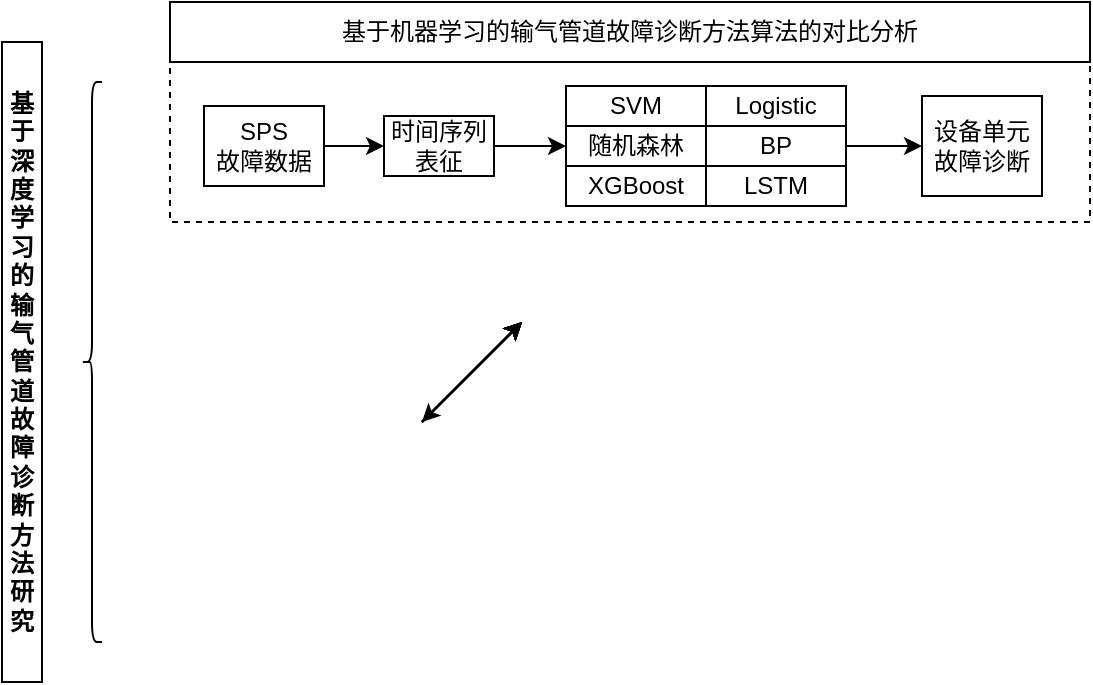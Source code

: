 <mxfile version="22.1.0" type="github">
  <diagram name="第 1 页" id="XyX36WrTh7v85zcgEN8Q">
    <mxGraphModel dx="1000" dy="1751" grid="1" gridSize="10" guides="1" tooltips="1" connect="1" arrows="1" fold="1" page="1" pageScale="1" pageWidth="827" pageHeight="1169" math="0" shadow="0">
      <root>
        <mxCell id="0" />
        <mxCell id="1" parent="0" />
        <mxCell id="guMu553MtNjj-Jn2hArz-1" value="&lt;p align=&quot;center&quot; class=&quot;MsoNormal&quot;&gt;&lt;b&gt;基于深度学习的输气管道故障诊断方法研&lt;/b&gt;&lt;b style=&quot;background-color: initial;&quot;&gt;究&lt;/b&gt;&lt;/p&gt;" style="rounded=0;whiteSpace=wrap;html=1;" vertex="1" parent="1">
          <mxGeometry x="130" y="-1020" width="20" height="320" as="geometry" />
        </mxCell>
        <mxCell id="guMu553MtNjj-Jn2hArz-2" value="" style="shape=curlyBracket;whiteSpace=wrap;html=1;rounded=1;labelPosition=left;verticalLabelPosition=middle;align=right;verticalAlign=middle;" vertex="1" parent="1">
          <mxGeometry x="170" y="-1000" width="10" height="280" as="geometry" />
        </mxCell>
        <mxCell id="guMu553MtNjj-Jn2hArz-25" value="" style="group" vertex="1" connectable="0" parent="1">
          <mxGeometry x="214" y="-1040" width="460" height="130" as="geometry" />
        </mxCell>
        <mxCell id="guMu553MtNjj-Jn2hArz-4" value="" style="rounded=0;whiteSpace=wrap;html=1;dashed=1;" vertex="1" parent="guMu553MtNjj-Jn2hArz-25">
          <mxGeometry y="30" width="460" height="80" as="geometry" />
        </mxCell>
        <mxCell id="guMu553MtNjj-Jn2hArz-3" value="基于机器学习的输气管道故障诊断方法算法的对比分析" style="rounded=0;whiteSpace=wrap;html=1;" vertex="1" parent="guMu553MtNjj-Jn2hArz-25">
          <mxGeometry width="460" height="30" as="geometry" />
        </mxCell>
        <mxCell id="guMu553MtNjj-Jn2hArz-36" style="edgeStyle=orthogonalEdgeStyle;rounded=0;orthogonalLoop=1;jettySize=auto;html=1;entryX=0;entryY=0.5;entryDx=0;entryDy=0;" edge="1" parent="guMu553MtNjj-Jn2hArz-25" source="guMu553MtNjj-Jn2hArz-5" target="guMu553MtNjj-Jn2hArz-6">
          <mxGeometry relative="1" as="geometry" />
        </mxCell>
        <mxCell id="guMu553MtNjj-Jn2hArz-5" value="SPS&lt;br&gt;故障数据" style="rounded=0;whiteSpace=wrap;html=1;" vertex="1" parent="guMu553MtNjj-Jn2hArz-25">
          <mxGeometry x="17" y="52" width="60" height="40" as="geometry" />
        </mxCell>
        <mxCell id="guMu553MtNjj-Jn2hArz-6" value="时间序列表征" style="rounded=0;whiteSpace=wrap;html=1;" vertex="1" parent="guMu553MtNjj-Jn2hArz-25">
          <mxGeometry x="107" y="57" width="55" height="30" as="geometry" />
        </mxCell>
        <mxCell id="guMu553MtNjj-Jn2hArz-8" value="" style="shape=table;startSize=0;container=1;collapsible=0;childLayout=tableLayout;fontSize=13;" vertex="1" parent="guMu553MtNjj-Jn2hArz-25">
          <mxGeometry x="198" y="42" width="140" height="60" as="geometry" />
        </mxCell>
        <mxCell id="guMu553MtNjj-Jn2hArz-9" value="" style="shape=tableRow;horizontal=0;startSize=0;swimlaneHead=0;swimlaneBody=0;strokeColor=inherit;top=0;left=0;bottom=0;right=0;collapsible=0;dropTarget=0;fillColor=none;points=[[0,0.5],[1,0.5]];portConstraint=eastwest;fontSize=16;" vertex="1" parent="guMu553MtNjj-Jn2hArz-8">
          <mxGeometry width="140" height="20" as="geometry" />
        </mxCell>
        <mxCell id="guMu553MtNjj-Jn2hArz-10" value="&lt;div style=&quot;font-size: 12px;&quot;&gt;SVM&lt;/div&gt;" style="shape=partialRectangle;html=1;whiteSpace=wrap;connectable=0;strokeColor=inherit;overflow=hidden;fillColor=none;top=0;left=0;bottom=0;right=0;pointerEvents=1;fontSize=12;" vertex="1" parent="guMu553MtNjj-Jn2hArz-9">
          <mxGeometry width="70" height="20" as="geometry">
            <mxRectangle width="70" height="20" as="alternateBounds" />
          </mxGeometry>
        </mxCell>
        <mxCell id="guMu553MtNjj-Jn2hArz-11" value="Logistic" style="shape=partialRectangle;html=1;whiteSpace=wrap;connectable=0;strokeColor=inherit;overflow=hidden;fillColor=none;top=0;left=0;bottom=0;right=0;pointerEvents=1;fontSize=12;" vertex="1" parent="guMu553MtNjj-Jn2hArz-9">
          <mxGeometry x="70" width="70" height="20" as="geometry">
            <mxRectangle width="70" height="20" as="alternateBounds" />
          </mxGeometry>
        </mxCell>
        <mxCell id="guMu553MtNjj-Jn2hArz-13" value="" style="shape=tableRow;horizontal=0;startSize=0;swimlaneHead=0;swimlaneBody=0;strokeColor=inherit;top=0;left=0;bottom=0;right=0;collapsible=0;dropTarget=0;fillColor=none;points=[[0,0.5],[1,0.5]];portConstraint=eastwest;fontSize=16;" vertex="1" parent="guMu553MtNjj-Jn2hArz-8">
          <mxGeometry y="20" width="140" height="20" as="geometry" />
        </mxCell>
        <mxCell id="guMu553MtNjj-Jn2hArz-14" value="随机森林" style="shape=partialRectangle;html=1;whiteSpace=wrap;connectable=0;strokeColor=inherit;overflow=hidden;fillColor=none;top=0;left=0;bottom=0;right=0;pointerEvents=1;fontSize=12;" vertex="1" parent="guMu553MtNjj-Jn2hArz-13">
          <mxGeometry width="70" height="20" as="geometry">
            <mxRectangle width="70" height="20" as="alternateBounds" />
          </mxGeometry>
        </mxCell>
        <mxCell id="guMu553MtNjj-Jn2hArz-15" value="BP" style="shape=partialRectangle;html=1;whiteSpace=wrap;connectable=0;strokeColor=inherit;overflow=hidden;fillColor=none;top=0;left=0;bottom=0;right=0;pointerEvents=1;fontSize=12;" vertex="1" parent="guMu553MtNjj-Jn2hArz-13">
          <mxGeometry x="70" width="70" height="20" as="geometry">
            <mxRectangle width="70" height="20" as="alternateBounds" />
          </mxGeometry>
        </mxCell>
        <mxCell id="guMu553MtNjj-Jn2hArz-17" value="" style="shape=tableRow;horizontal=0;startSize=0;swimlaneHead=0;swimlaneBody=0;strokeColor=inherit;top=0;left=0;bottom=0;right=0;collapsible=0;dropTarget=0;fillColor=none;points=[[0,0.5],[1,0.5]];portConstraint=eastwest;fontSize=16;" vertex="1" parent="guMu553MtNjj-Jn2hArz-8">
          <mxGeometry y="40" width="140" height="20" as="geometry" />
        </mxCell>
        <mxCell id="guMu553MtNjj-Jn2hArz-18" value="XGBoost" style="shape=partialRectangle;html=1;whiteSpace=wrap;connectable=0;strokeColor=inherit;overflow=hidden;fillColor=none;top=0;left=0;bottom=0;right=0;pointerEvents=1;fontSize=12;" vertex="1" parent="guMu553MtNjj-Jn2hArz-17">
          <mxGeometry width="70" height="20" as="geometry">
            <mxRectangle width="70" height="20" as="alternateBounds" />
          </mxGeometry>
        </mxCell>
        <mxCell id="guMu553MtNjj-Jn2hArz-19" value="LSTM" style="shape=partialRectangle;html=1;whiteSpace=wrap;connectable=0;strokeColor=inherit;overflow=hidden;fillColor=none;top=0;left=0;bottom=0;right=0;pointerEvents=1;fontSize=12;" vertex="1" parent="guMu553MtNjj-Jn2hArz-17">
          <mxGeometry x="70" width="70" height="20" as="geometry">
            <mxRectangle width="70" height="20" as="alternateBounds" />
          </mxGeometry>
        </mxCell>
        <mxCell id="guMu553MtNjj-Jn2hArz-39" value="" style="endArrow=classic;html=1;rounded=0;exitX=1;exitY=0.5;exitDx=0;exitDy=0;entryX=0;entryY=0.5;entryDx=0;entryDy=0;" edge="1" parent="guMu553MtNjj-Jn2hArz-25" source="guMu553MtNjj-Jn2hArz-6" target="guMu553MtNjj-Jn2hArz-13">
          <mxGeometry width="50" height="50" relative="1" as="geometry">
            <mxPoint x="216" y="220" as="sourcePoint" />
            <mxPoint x="266" y="170" as="targetPoint" />
          </mxGeometry>
        </mxCell>
        <mxCell id="guMu553MtNjj-Jn2hArz-40" value="&lt;div&gt;设备单元&lt;/div&gt;&lt;div&gt;故障诊断&lt;/div&gt;" style="rounded=0;whiteSpace=wrap;html=1;" vertex="1" parent="guMu553MtNjj-Jn2hArz-25">
          <mxGeometry x="376" y="47" width="60" height="50" as="geometry" />
        </mxCell>
        <mxCell id="guMu553MtNjj-Jn2hArz-41" style="edgeStyle=orthogonalEdgeStyle;rounded=0;orthogonalLoop=1;jettySize=auto;html=1;exitX=1;exitY=0.5;exitDx=0;exitDy=0;" edge="1" parent="guMu553MtNjj-Jn2hArz-25" source="guMu553MtNjj-Jn2hArz-13" target="guMu553MtNjj-Jn2hArz-40">
          <mxGeometry relative="1" as="geometry" />
        </mxCell>
        <mxCell id="guMu553MtNjj-Jn2hArz-26" value="" style="endArrow=classic;html=1;rounded=0;" edge="1" parent="1">
          <mxGeometry width="50" height="50" relative="1" as="geometry">
            <mxPoint x="340" y="-830" as="sourcePoint" />
            <mxPoint x="390" y="-880" as="targetPoint" />
          </mxGeometry>
        </mxCell>
        <mxCell id="guMu553MtNjj-Jn2hArz-27" value="" style="endArrow=classic;html=1;rounded=0;" edge="1" parent="1">
          <mxGeometry width="50" height="50" relative="1" as="geometry">
            <mxPoint x="340" y="-830" as="sourcePoint" />
            <mxPoint x="390" y="-880" as="targetPoint" />
          </mxGeometry>
        </mxCell>
        <mxCell id="guMu553MtNjj-Jn2hArz-30" value="" style="endArrow=classic;startArrow=classic;html=1;rounded=0;" edge="1" parent="1">
          <mxGeometry width="50" height="50" relative="1" as="geometry">
            <mxPoint x="340" y="-830" as="sourcePoint" />
            <mxPoint x="390" y="-880" as="targetPoint" />
          </mxGeometry>
        </mxCell>
        <mxCell id="guMu553MtNjj-Jn2hArz-31" value="" style="endArrow=classic;html=1;rounded=0;" edge="1" parent="1">
          <mxGeometry width="50" height="50" relative="1" as="geometry">
            <mxPoint x="340" y="-830" as="sourcePoint" />
            <mxPoint x="390" y="-880" as="targetPoint" />
          </mxGeometry>
        </mxCell>
        <mxCell id="guMu553MtNjj-Jn2hArz-34" value="" style="endArrow=classic;html=1;rounded=0;" edge="1" parent="1">
          <mxGeometry width="50" height="50" relative="1" as="geometry">
            <mxPoint x="340" y="-830" as="sourcePoint" />
            <mxPoint x="390" y="-880" as="targetPoint" />
          </mxGeometry>
        </mxCell>
        <mxCell id="guMu553MtNjj-Jn2hArz-35" value="" style="endArrow=classic;html=1;rounded=0;" edge="1" parent="1">
          <mxGeometry width="50" height="50" relative="1" as="geometry">
            <mxPoint x="340" y="-830" as="sourcePoint" />
            <mxPoint x="390" y="-880" as="targetPoint" />
          </mxGeometry>
        </mxCell>
        <mxCell id="guMu553MtNjj-Jn2hArz-38" value="" style="endArrow=classic;html=1;rounded=0;" edge="1" parent="1">
          <mxGeometry width="50" height="50" relative="1" as="geometry">
            <mxPoint x="340" y="-830" as="sourcePoint" />
            <mxPoint x="390" y="-880" as="targetPoint" />
          </mxGeometry>
        </mxCell>
      </root>
    </mxGraphModel>
  </diagram>
</mxfile>
